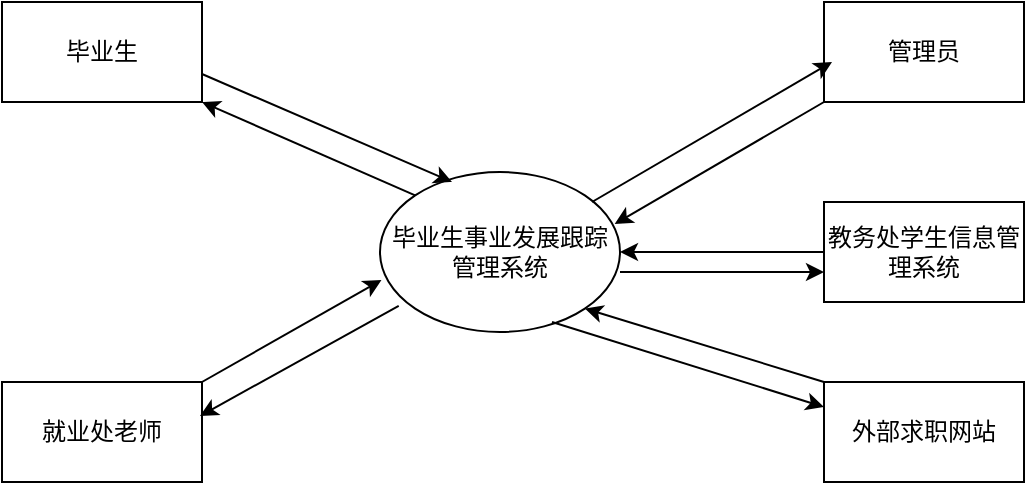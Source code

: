 <mxfile version="21.2.1" type="github">
  <diagram name="第 1 页" id="hyIfskZs2S4c6fV5rSHz">
    <mxGraphModel dx="1034" dy="477" grid="1" gridSize="10" guides="1" tooltips="1" connect="1" arrows="1" fold="1" page="1" pageScale="1" pageWidth="827" pageHeight="1169" math="0" shadow="0">
      <root>
        <mxCell id="0" />
        <mxCell id="1" parent="0" />
        <mxCell id="6S4RTmy0ivA9nk_6F9X3-26" style="rounded=0;orthogonalLoop=1;jettySize=auto;html=1;exitX=0;exitY=0;exitDx=0;exitDy=0;entryX=1;entryY=1;entryDx=0;entryDy=0;" edge="1" parent="1" source="6S4RTmy0ivA9nk_6F9X3-1" target="6S4RTmy0ivA9nk_6F9X3-3">
          <mxGeometry relative="1" as="geometry" />
        </mxCell>
        <mxCell id="6S4RTmy0ivA9nk_6F9X3-1" value="毕业生事业发展跟踪管理系统" style="shape=ellipse;html=1;dashed=0;whiteSpace=wrap;perimeter=ellipsePerimeter;" vertex="1" parent="1">
          <mxGeometry x="354" y="135" width="120" height="80" as="geometry" />
        </mxCell>
        <mxCell id="6S4RTmy0ivA9nk_6F9X3-27" style="rounded=0;orthogonalLoop=1;jettySize=auto;html=1;exitX=1;exitY=0.5;exitDx=0;exitDy=0;" edge="1" parent="1">
          <mxGeometry relative="1" as="geometry">
            <mxPoint x="265" y="86" as="sourcePoint" />
            <mxPoint x="390" y="140" as="targetPoint" />
          </mxGeometry>
        </mxCell>
        <mxCell id="6S4RTmy0ivA9nk_6F9X3-3" value="毕业生" style="html=1;dashed=0;whiteSpace=wrap;" vertex="1" parent="1">
          <mxGeometry x="165" y="50" width="100" height="50" as="geometry" />
        </mxCell>
        <mxCell id="6S4RTmy0ivA9nk_6F9X3-12" style="rounded=0;orthogonalLoop=1;jettySize=auto;html=1;exitX=1;exitY=0;exitDx=0;exitDy=0;entryX=0.006;entryY=0.675;entryDx=0;entryDy=0;entryPerimeter=0;" edge="1" parent="1" source="6S4RTmy0ivA9nk_6F9X3-4" target="6S4RTmy0ivA9nk_6F9X3-1">
          <mxGeometry relative="1" as="geometry" />
        </mxCell>
        <mxCell id="6S4RTmy0ivA9nk_6F9X3-4" value="就业处老师" style="html=1;dashed=0;whiteSpace=wrap;" vertex="1" parent="1">
          <mxGeometry x="165" y="240" width="100" height="50" as="geometry" />
        </mxCell>
        <mxCell id="6S4RTmy0ivA9nk_6F9X3-29" style="rounded=0;orthogonalLoop=1;jettySize=auto;html=1;exitX=0;exitY=1;exitDx=0;exitDy=0;entryX=0.978;entryY=0.325;entryDx=0;entryDy=0;entryPerimeter=0;" edge="1" parent="1" source="6S4RTmy0ivA9nk_6F9X3-5" target="6S4RTmy0ivA9nk_6F9X3-1">
          <mxGeometry relative="1" as="geometry" />
        </mxCell>
        <mxCell id="6S4RTmy0ivA9nk_6F9X3-5" value="管理员" style="html=1;dashed=0;whiteSpace=wrap;" vertex="1" parent="1">
          <mxGeometry x="576" y="50" width="100" height="50" as="geometry" />
        </mxCell>
        <mxCell id="6S4RTmy0ivA9nk_6F9X3-31" style="edgeStyle=orthogonalEdgeStyle;rounded=0;orthogonalLoop=1;jettySize=auto;html=1;exitX=0;exitY=0.5;exitDx=0;exitDy=0;entryX=1;entryY=0.5;entryDx=0;entryDy=0;" edge="1" parent="1" source="6S4RTmy0ivA9nk_6F9X3-6" target="6S4RTmy0ivA9nk_6F9X3-1">
          <mxGeometry relative="1" as="geometry" />
        </mxCell>
        <mxCell id="6S4RTmy0ivA9nk_6F9X3-6" value="教务处学生信息管理系统" style="html=1;dashed=0;whiteSpace=wrap;" vertex="1" parent="1">
          <mxGeometry x="576" y="150" width="100" height="50" as="geometry" />
        </mxCell>
        <mxCell id="6S4RTmy0ivA9nk_6F9X3-33" style="rounded=0;orthogonalLoop=1;jettySize=auto;html=1;exitX=0;exitY=0;exitDx=0;exitDy=0;entryX=1;entryY=1;entryDx=0;entryDy=0;" edge="1" parent="1" source="6S4RTmy0ivA9nk_6F9X3-7" target="6S4RTmy0ivA9nk_6F9X3-1">
          <mxGeometry relative="1" as="geometry" />
        </mxCell>
        <mxCell id="6S4RTmy0ivA9nk_6F9X3-7" value="外部求职网站" style="html=1;dashed=0;whiteSpace=wrap;" vertex="1" parent="1">
          <mxGeometry x="576" y="240" width="100" height="50" as="geometry" />
        </mxCell>
        <mxCell id="6S4RTmy0ivA9nk_6F9X3-28" style="rounded=0;orthogonalLoop=1;jettySize=auto;html=1;exitX=0.078;exitY=0.836;exitDx=0;exitDy=0;entryX=0;entryY=1;entryDx=0;entryDy=0;exitPerimeter=0;" edge="1" parent="1" source="6S4RTmy0ivA9nk_6F9X3-1">
          <mxGeometry relative="1" as="geometry">
            <mxPoint x="371.574" y="194.284" as="sourcePoint" />
            <mxPoint x="264" y="257" as="targetPoint" />
          </mxGeometry>
        </mxCell>
        <mxCell id="6S4RTmy0ivA9nk_6F9X3-30" style="rounded=0;orthogonalLoop=1;jettySize=auto;html=1;entryX=0.978;entryY=0.325;entryDx=0;entryDy=0;entryPerimeter=0;" edge="1" parent="1">
          <mxGeometry relative="1" as="geometry">
            <mxPoint x="460" y="150" as="sourcePoint" />
            <mxPoint x="580" y="80" as="targetPoint" />
          </mxGeometry>
        </mxCell>
        <mxCell id="6S4RTmy0ivA9nk_6F9X3-32" style="edgeStyle=orthogonalEdgeStyle;rounded=0;orthogonalLoop=1;jettySize=auto;html=1;exitX=0;exitY=0.5;exitDx=0;exitDy=0;entryX=1;entryY=0.5;entryDx=0;entryDy=0;" edge="1" parent="1">
          <mxGeometry relative="1" as="geometry">
            <mxPoint x="474" y="185" as="sourcePoint" />
            <mxPoint x="576" y="185" as="targetPoint" />
          </mxGeometry>
        </mxCell>
        <mxCell id="6S4RTmy0ivA9nk_6F9X3-34" style="rounded=0;orthogonalLoop=1;jettySize=auto;html=1;exitX=0;exitY=0.25;exitDx=0;exitDy=0;entryX=0;entryY=0.25;entryDx=0;entryDy=0;" edge="1" parent="1" target="6S4RTmy0ivA9nk_6F9X3-7">
          <mxGeometry relative="1" as="geometry">
            <mxPoint x="440" y="210" as="sourcePoint" />
            <mxPoint x="560" y="247" as="targetPoint" />
          </mxGeometry>
        </mxCell>
      </root>
    </mxGraphModel>
  </diagram>
</mxfile>
